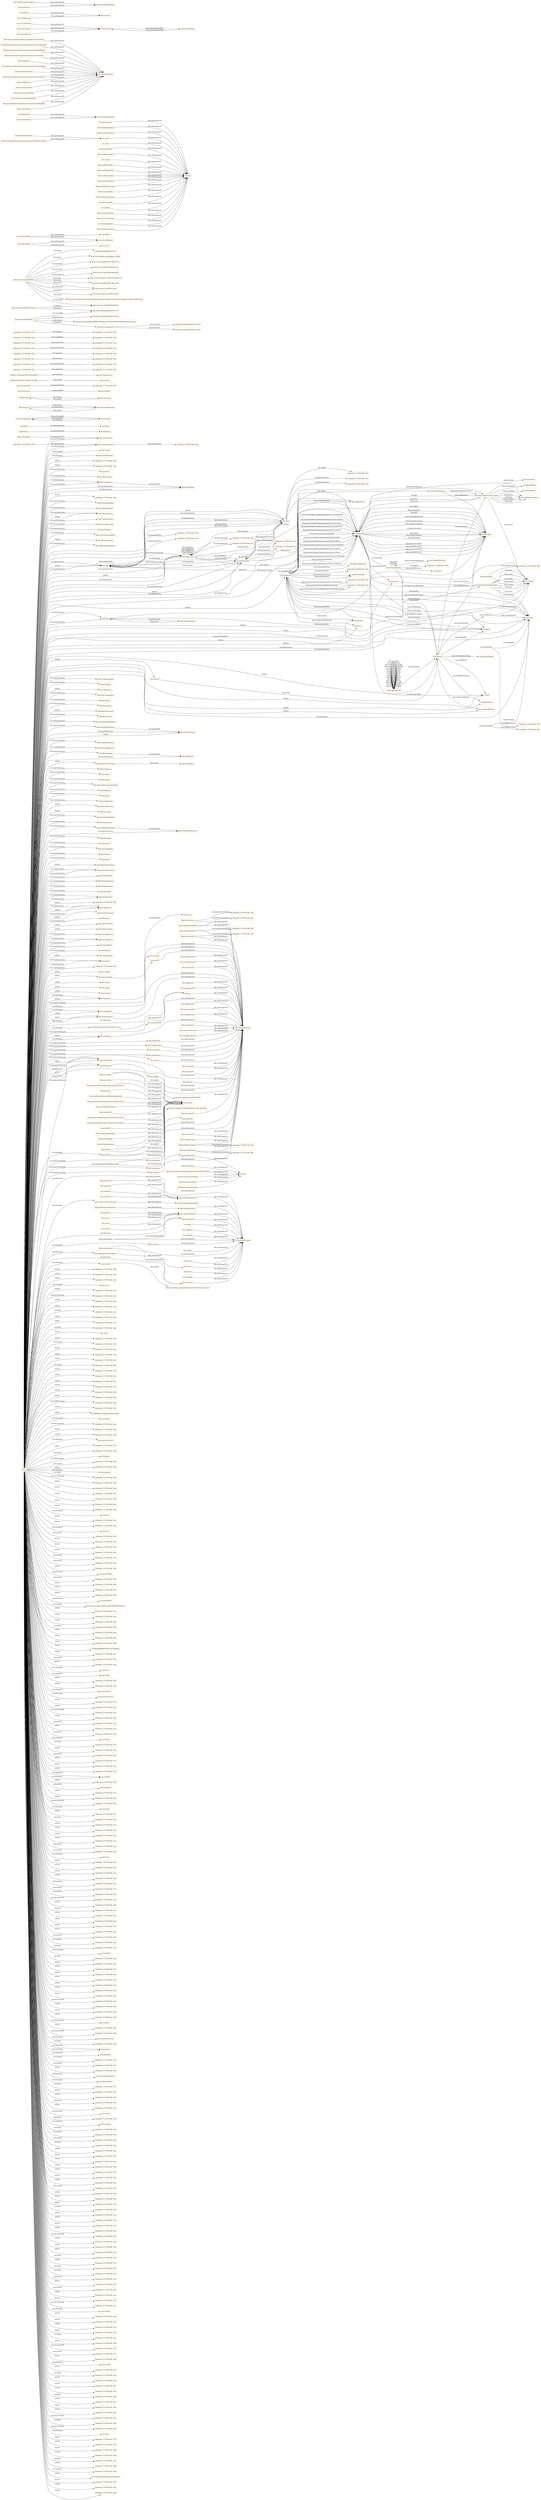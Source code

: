 digraph ar2dtool_diagram { 
rankdir=LR;
size="1501"
node [shape = rectangle, color="orange"]; "base:ObraArtistica" "base:Persona" "fabio:Person" "base:Autor" "base:Microrrelato" "base:Blog" "fabio:AnalogItem" "fabio:ProceedingsPaper" "fabio:ReferenceWork" "fabio:PeriodicalIssue" "fabio:CaseForSupport" "fabio:SoundRecording" "fabio:Metadata" "fabio:ArchivalDocumentSet" "fabio:BachelorsThesis" "fabio:DigitalStorageMedium" "frbr:Endeavour" "fabio:ConferencePaper" "fabio:Ontology" "fabio:Thesaurus" "fabio:InstructionalWork" "fabio:Report" "skos:ConceptScheme" "fabio:Vocabulary" "fabio:ReportDocument" "fabio:JournalIssue" "fabio:StorageMedium" "fabio:AnalogStorageMedium" "3e95a49a:17377957c88:-7f94" "fabio:Abstract" "fabio:DisciplineDictionary" "fabio:WebManifestation" "fabio:PatentApplication" "frbr:Item" "fabio:StillImage" "fabio:Item" "fabio:RapidCommunication" "fabio:Proposition" "fabio:Patent" "fabio:Dataset" "fabio:MinimalInformationStandard" "fabio:Magazine" "fabio:Excerpt" "fabio:ArtisticWork" "fabio:Entry" "fabio:JournalVolume" "fabio:JournalNewsItem" "fabio:Taxonomy" "fabio:VocabularyMapping" "fabio:Quotation" "fabio:Specification" "fabio:AnalogManifestation" "fabio:BriefReport" "fabio:BookSeries" "fabio:Newspaper" "fabio:Review" "fabio:WorkshopPaper" "owl:Thing" "fabio:Opinion" "fabio:Book" "fabio:MovingImage" "frbr:Expression" "fabio:MagazineNewsItem" "fabio:ArchivalDocument" "skos:Concept" "fabio:BookSet" "fabio:ProjectReport" "fabio:NewspaperIssue" "fabio:MagazineIssue" "fabio:Periodical" "fabio:Manifestation" "fabio:SubjectDiscipline" "3e95a49a:17377957c88:-7f8d" "fabio:Expression" "fabio:PeriodicalVolume" "fabio:Policy" "fabio:StructuredSummary" "fabio:DoctoralThesis" "fabio:SubjectTerm" "fabio:MastersThesis" "frbr:Manifestation" "fabio:GrantApplication" "fabio:DigitalItem" "fabio:DigitalManifestation" "fabio:ArchivalRecord" "fabio:TermDictionary" "fabio:NewsReport" "fabio:Journal" "frbr:Work" "3e95a49a:17377957c88:-7f93" "fabio:PeriodicalItem" "fabio:AuthorityFile" "fabio:Blog" "fabio:Work" "3e95a49a:17377957c88:-7f6f" "time:TimeZone" "time:GeneralDateTimeDescription" "time:DateTimeInterval" "time:TRS" "time:TemporalDuration" "time:Duration" "time:GeneralDurationDescription" "time:ProperInterval" "time:TimePosition" "time:TemporalPosition" "time:Interval" "time:TemporalEntity" "0f98a61335e9b4df079b153e24cf465d" "3ef9eb3125da0378770d5a5c72f7cf86" "time:MonthOfYear" "time:TemporalUnit" "time:Instant" "time:DayOfWeek" "frbr:Person" "3e95a49a:17377957c88:-7ed1" "3e95a49a:17377957c88:-7eca" "frbr:Subject" "3e95a49a:17377957c88:-7f50" "3e95a49a:17377957c88:-7f51" "3e95a49a:17377957c88:-7f44" "frbr:ResponsibleEntity" "3e95a49a:17377957c88:-7f52" "frbr:CorporateBody" "3e95a49a:17377957c88:-7f45" "3e95a49a:17377957c88:-7f3e" "frbr:Event" "3e95a49a:17377957c88:-7eba" "3e95a49a:17377957c88:-7ee5" "3e95a49a:17377957c88:-7f37" "3e95a49a:17377957c88:-7f24" "3e95a49a:17377957c88:-7ed4" "3e95a49a:17377957c88:-7f1a" "3e95a49a:17377957c88:-7ec9" "3e95a49a:17377957c88:-7f43" "3e95a49a:17377957c88:-7f28" "frbr:Place" "3e95a49a:17377957c88:-7f14" "3e95a49a:17377957c88:-7eb4" "3e95a49a:17377957c88:-7f3d" "3e95a49a:17377957c88:-7f27" "frbr:Object" "3e95a49a:17377957c88:-7ee4" "3e95a49a:17377957c88:-7f42" "3e95a49a:17377957c88:-7ebb" "3e95a49a:17377957c88:-7f53" "3e95a49a:17377957c88:-7f25" "frbr:Concept" ; /*classes style*/
	"fabio:hasPortrayal" -> "3e95a49a:17377957c88:-7fa0" [ label = "owl:propertyChainAxiom" ];
	"fabio:hasPortrayal" -> "frbr:relatedEndeavour" [ label = "rdfs:subPropertyOf" ];
	"frbr:imitation" -> "frbr:relatedEndeavour" [ label = "rdfs:subPropertyOf" ];
	"frbr:Manifestation" -> "3e95a49a:17377957c88:-7ec9" [ label = "owl:equivalentClass" ];
	"frbr:Manifestation" -> "frbr:Work" [ label = "owl:disjointWith" ];
	"frbr:Manifestation" -> "3e95a49a:17377957c88:-7eca" [ label = "owl:equivalentClass" ];
	"http://www.w3.org/2006/time" -> "http://orcid.org/0000-0002-3884-3420" [ label = "dct:creator" ];
	"http://www.w3.org/2006/time" -> "http://www.w3.org/TR/owl-time" [ label = "rdfs:seeAlso" ];
	"http://www.w3.org/2006/time" -> "http://dx.doi.org/10.3233/SW-150187" [ label = "rdfs:seeAlso" ];
	"http://www.w3.org/2006/time" -> "http://www.semantic-web-journal.net/content/time-ontology-extended-non-gregorian-calendar-applications" [ label = "rdfs:seeAlso" ];
	"http://www.w3.org/2006/time" -> "http://www.w3.org/TR/owl-time" [ label = "dct:isVersionOf" ];
	"http://www.w3.org/2006/time" -> "http://www.w3.org/2006/time#2016" [ label = "owl:versionIRI" ];
	"http://www.w3.org/2006/time" -> "mailto:panfeng66@gmail.com" [ label = "dct:creator" ];
	"http://www.w3.org/2006/time" -> "https://en.wikipedia.org/wiki/Jerry_Hobbs" [ label = "dct:creator" ];
	"http://www.w3.org/2006/time" -> "https://orcid.org/0000-0001-8269-8171" [ label = "dct:contributor" ];
	"http://www.w3.org/2006/time" -> "mailto:chris.little@metoffice.gov.uk" [ label = "dct:contributor" ];
	"http://www.w3.org/2006/time" -> "http://www.w3.org/2006/time#2006" [ label = "owl:priorVersion" ];
	"http://www.w3.org/2006/time" -> "https://creativecommons.org/licenses/by/4.0/" [ label = "dct:license" ];
	"time:generalDay" -> "3e95a49a:17377957c88:-7f62" [ label = "owl:withRestrictions" ];
	"time:generalDay" -> "xsd:string" [ label = "owl:onDatatype" ];
	"time:intervalBefore" -> "time:intervalDisjoint" [ label = "rdfs:subPropertyOf" ];
	"time:intervalBefore" -> "time:before" [ label = "rdfs:subPropertyOf" ];
	"dct:dateAccepted" -> "dct:date" [ label = "rdfs:subPropertyOf" ];
	"time:inDateTime" -> "time:inTemporalPosition" [ label = "rdfs:subPropertyOf" ];
	"fabio:RapidCommunication" -> "fabio:BriefReport" [ label = "rdfs:seeAlso" ];
	"http://prismstandard.org/namespaces/basic/2.0/keyword" -> "owl:topDataProperty" [ label = "rdfs:subPropertyOf" ];
	"time:intervalFinishes" -> "time:intervalIn" [ label = "rdfs:subPropertyOf" ];
	"fabio:hasEmbargoDate" -> "dct:date" [ label = "rdfs:subPropertyOf" ];
	"frbr:successorOf" -> "frbr:relatedEndeavour" [ label = "rdfs:subPropertyOf" ];
	"time:hasEnd" -> "time:hasTime" [ label = "rdfs:subPropertyOf" ];
	"fabio:isRepresentationOf" -> "frbr:relatedEndeavour" [ label = "rdfs:subPropertyOf" ];
	"fabio:isRepresentationOf" -> "3e95a49a:17377957c88:-7fbc" [ label = "owl:propertyChainAxiom" ];
	"http://prismstandard.org/namespaces/basic/2.0/versionIdentifier" -> "owl:topDataProperty" [ label = "rdfs:subPropertyOf" ];
	"frbr:subject" -> "owl:topObjectProperty" [ label = "rdfs:subPropertyOf" ];
	"fabio:hasStandardNumber" -> "dct:identifier" [ label = "rdfs:subPropertyOf" ];
	"frbr:exemplar" -> "frbr:relatedEndeavour" [ label = "rdfs:subPropertyOf" ];
	"base:tieneInicioFinPublicacion" -> "time:hasDateTimeDescription" [ label = "rdfs:subPropertyOf" ];
	"frbr:successor" -> "frbr:relatedEndeavour" [ label = "rdfs:subPropertyOf" ];
	"fabio:hasDateCollected" -> "dct:date" [ label = "rdfs:subPropertyOf" ];
	"time:hasDurationDescription" -> "time:hasTemporalDuration" [ label = "rdfs:subPropertyOf" ];
	"frbr:CorporateBody" -> "frbr:Person" [ label = "owl:disjointWith" ];
	"frbr:ownerOf" -> "frbr:responsibleEntityOf" [ label = "rdfs:subPropertyOf" ];
	"http://prismstandard.org/namespaces/basic/2.0/alternateTitle" -> "dct:title" [ label = "rdfs:subPropertyOf" ];
	"frbr:Expression" -> "3e95a49a:17377957c88:-7ed4" [ label = "owl:equivalentClass" ];
	"frbr:Expression" -> "frbr:Work" [ label = "owl:disjointWith" ];
	"frbr:Expression" -> "frbr:Manifestation" [ label = "owl:disjointWith" ];
	"frbr:Expression" -> "3e95a49a:17377957c88:-7f14" [ label = "owl:equivalentClass" ];
	"frbr:Expression" -> "frbr:Item" [ label = "owl:disjointWith" ];
	"dct:license" -> "owl:topObjectProperty" [ label = "rdfs:subPropertyOf" ];
	"frbr:responsibleEntity" -> "owl:topObjectProperty" [ label = "rdfs:subPropertyOf" ];
	"http://prismstandard.org/namespaces/basic/2.0/pageRange" -> "owl:topDataProperty" [ label = "rdfs:subPropertyOf" ];
	"time:intervalIn" -> "time:intervalEquals" [ label = "owl:propertyDisjointWith" ];
	"frbr:creatorOf" -> "frbr:responsibleEntityOf" [ label = "rdfs:subPropertyOf" ];
	"frbr:creator" -> "frbr:responsibleEntity" [ label = "rdfs:subPropertyOf" ];
	"time:inTimePosition" -> "time:inTemporalPosition" [ label = "rdfs:subPropertyOf" ];
	"frbr:partOf" -> "frbr:relatedEndeavour" [ label = "rdfs:subPropertyOf" ];
	"fabio:hasPublicationYear" -> "dct:issued" [ label = "rdfs:subPropertyOf" ];
	"http://prismstandard.org/namespaces/basic/2.0/section" -> "owl:topDataProperty" [ label = "rdfs:subPropertyOf" ];
	"dct:valid" -> "dct:date" [ label = "rdfs:subPropertyOf" ];
	"fabio:hasDeadline" -> "dct:date" [ label = "rdfs:subPropertyOf" ];
	"fabio:hasRequestDate" -> "dct:date" [ label = "rdfs:subPropertyOf" ];
	"frbr:arrangementOf" -> "frbr:relatedEndeavour" [ label = "rdfs:subPropertyOf" ];
	"fabio:hasURL" -> "base:tieneURL" [ label = "owl:equivalentProperty" ];
	"fabio:hasURL" -> "dct:identifier" [ label = "rdfs:subPropertyOf" ];
	"frbr:transformationOf" -> "frbr:relatedEndeavour" [ label = "rdfs:subPropertyOf" ];
	"http://prismstandard.org/namespaces/basic/2.0/publicationDate" -> "dct:issued" [ label = "rdfs:subPropertyOf" ];
	"dct:created" -> "dct:date" [ label = "rdfs:subPropertyOf" ];
	"https://w3id.org/def/microrrelatos" -> "http://www.w3.org/2006/time#2016" [ label = "owl:imports" ];
	"https://w3id.org/def/microrrelatos" -> "http://purl.org/spar/fabio/2019-02-19" [ label = "owl:imports" ];
	"fabio:hasSubjectTerm" -> "owl:topObjectProperty" [ label = "rdfs:subPropertyOf" ];
	"time:generalYear" -> "3e95a49a:17377957c88:-7f60" [ label = "owl:withRestrictions" ];
	"time:generalYear" -> "xsd:string" [ label = "owl:onDatatype" ];
	"frbr:imitationOf" -> "frbr:relatedEndeavour" [ label = "rdfs:subPropertyOf" ];
	"frbr:exemplarOf" -> "frbr:relatedEndeavour" [ label = "rdfs:subPropertyOf" ];
	"fabio:hasDepositDate" -> "dct:date" [ label = "rdfs:subPropertyOf" ];
	"fabio:hasSeason" -> "owl:topDataProperty" [ label = "rdfs:subPropertyOf" ];
	"time:intervalStarts" -> "time:intervalIn" [ label = "rdfs:subPropertyOf" ];
	"frbr:embodimentOf" -> "frbr:relatedEndeavour" [ label = "rdfs:subPropertyOf" ];
	"fabio:hasPatentNumber" -> "dct:identifier" [ label = "rdfs:subPropertyOf" ];
	"dct:format" -> "owl:topObjectProperty" [ label = "rdfs:subPropertyOf" ];
	"fabio:isManifestationOf" -> "frbr:relatedEndeavour" [ label = "rdfs:subPropertyOf" ];
	"fabio:isManifestationOf" -> "3e95a49a:17377957c88:-7f80" [ label = "owl:propertyChainAxiom" ];
	"fabio:ArtisticWork" -> "base:ObraArtistica" [ label = "owl:equivalentClass" ];
	"time:intervalDuring" -> "time:intervalIn" [ label = "rdfs:subPropertyOf" ];
	"time:ProperInterval" -> "time:Instant" [ label = "owl:disjointWith" ];
	"fabio:hasDateReceived" -> "dct:date" [ label = "rdfs:subPropertyOf" ];
	"time:seconds" -> "http://www.bipm.org/en/publications/si-brochure/second.html" [ label = "rdfs:seeAlso" ];
	"fabio:hasHandle" -> "dct:identifier" [ label = "rdfs:subPropertyOf" ];
	"http://prismstandard.org/namespaces/basic/2.0/startingPage" -> "owl:topDataProperty" [ label = "rdfs:subPropertyOf" ];
	"fabio:isPortrayalOf" -> "3e95a49a:17377957c88:-7fdc" [ label = "owl:propertyChainAxiom" ];
	"fabio:isPortrayalOf" -> "frbr:relatedEndeavour" [ label = "rdfs:subPropertyOf" ];
	"fabio:hasDecisionDate" -> "dct:date" [ label = "rdfs:subPropertyOf" ];
	"base:tieneMicrorrelatoInsertadoIlustracion" -> "frbr:part" [ label = "rdfs:subPropertyOf" ];
	"dct:language" -> "owl:topObjectProperty" [ label = "rdfs:subPropertyOf" ];
	"fabio:Blog" -> "base:Blog" [ label = "owl:equivalentClass" ];
	"http://prismstandard.org/namespaces/basic/2.0/eIssn" -> "dct:identifier" [ label = "rdfs:subPropertyOf" ];
	"skos:Concept" -> "skos:ConceptScheme" [ label = "owl:disjointWith" ];
	"fabio:hasCharacterCount" -> "owl:topDataProperty" [ label = "rdfs:subPropertyOf" ];
	"fabio:dateLastUpdated" -> "dct:date" [ label = "rdfs:subPropertyOf" ];
	"frbr:summarization" -> "frbr:relatedEndeavour" [ label = "rdfs:subPropertyOf" ];
	"frbr:supplementOf" -> "frbr:relatedEndeavour" [ label = "rdfs:subPropertyOf" ];
	"frbr:reproductionOf" -> "frbr:relatedEndeavour" [ label = "rdfs:subPropertyOf" ];
	"fabio:hasIssnL" -> "dct:identifier" [ label = "rdfs:subPropertyOf" ];
	"time:generalMonth" -> "3e95a49a:17377957c88:-7f61" [ label = "owl:withRestrictions" ];
	"time:generalMonth" -> "xsd:string" [ label = "owl:onDatatype" ];
	"frbr:complementOf" -> "frbr:relatedEndeavour" [ label = "rdfs:subPropertyOf" ];
	"time:intervalEquals" -> "time:intervalIn" [ label = "owl:propertyDisjointWith" ];
	"fabio:hasEmbargoDuration" -> "dct:date" [ label = "rdfs:subPropertyOf" ];
	"frbr:realization" -> "frbr:relatedEndeavour" [ label = "rdfs:subPropertyOf" ];
	"fabio:StructuredSummary" -> "fabio:Abstract" [ label = "rdfs:seeAlso" ];
	"fabio:Excerpt" -> "fabio:Quotation" [ label = "rdfs:seeAlso" ];
	"http://prismstandard.org/namespaces/basic/2.0/wordCount" -> "owl:topDataProperty" [ label = "rdfs:subPropertyOf" ];
	"base:microrrelatoTieneTitulo" -> "dct:title" [ label = "rdfs:subPropertyOf" ];
	"fabio:isStoredOn" -> "owl:topObjectProperty" [ label = "rdfs:subPropertyOf" ];
	"fabio:isDisciplineOf" -> "skos:inScheme" [ label = "owl:propertyDisjointWith" ];
	"fabio:isDisciplineOf" -> "owl:topObjectProperty" [ label = "rdfs:subPropertyOf" ];
	"fabio:hasAccessDate" -> "dct:date" [ label = "rdfs:subPropertyOf" ];
	"fabio:hasNationalLibraryOfMedicineJournalId" -> "dct:identifier" [ label = "rdfs:subPropertyOf" ];
	"fabio:hasDistributionDate" -> "dct:date" [ label = "rdfs:subPropertyOf" ];
	"frbr:supplement" -> "frbr:relatedEndeavour" [ label = "rdfs:subPropertyOf" ];
	"frbr:Work" -> "3e95a49a:17377957c88:-7f1a" [ label = "owl:equivalentClass" ];
	"frbr:Work" -> "3e95a49a:17377957c88:-7ed1" [ label = "owl:equivalentClass" ];
	"fabio:hasRepresentation" -> "frbr:relatedEndeavour" [ label = "rdfs:subPropertyOf" ];
	"fabio:hasRepresentation" -> "3e95a49a:17377957c88:-7fdf" [ label = "owl:propertyChainAxiom" ];
	"fabio:PeriodicalItem" -> "3e95a49a:17377957c88:-7f93" [ label = "owl:equivalentClass" ];
	"http://prismstandard.org/namespaces/basic/2.0/issn" -> "dct:identifier" [ label = "rdfs:subPropertyOf" ];
	"dct:dateSubmitted" -> "dct:date" [ label = "rdfs:subPropertyOf" ];
	"fabio:hasPageCount" -> "owl:topDataProperty" [ label = "rdfs:subPropertyOf" ];
	"frbr:reproduction" -> "frbr:relatedEndeavour" [ label = "rdfs:subPropertyOf" ];
	"fabio:Person" -> "base:Persona" [ label = "owl:equivalentClass" ];
	"frbr:producerOf" -> "frbr:responsibleEntityOf" [ label = "rdfs:subPropertyOf" ];
	"fabio:stores" -> "owl:topObjectProperty" [ label = "rdfs:subPropertyOf" ];
	"base:esObraArtisticaCreadaPor" -> "dct:creator" [ label = "rdfs:subPropertyOf" ];
	"fabio:AnalogManifestation" -> "fabio:DigitalManifestation" [ label = "owl:disjointWith" ];
	"frbr:summarizationOf" -> "frbr:relatedEndeavour" [ label = "rdfs:subPropertyOf" ];
	"frbr:transformation" -> "frbr:relatedEndeavour" [ label = "rdfs:subPropertyOf" ];
	"fabio:Abstract" -> "fabio:StructuredSummary" [ label = "rdfs:seeAlso" ];
	"fabio:Abstract" -> "fabio:StructuredSummary" [ label = "owl:disjointWith" ];
	"frbr:translation" -> "frbr:relatedEndeavour" [ label = "rdfs:subPropertyOf" ];
	"time:hasDuration" -> "time:hasTemporalDuration" [ label = "rdfs:subPropertyOf" ];
	"fabio:hasVolumeCount" -> "owl:topDataProperty" [ label = "rdfs:subPropertyOf" ];
	"frbr:reconfigurationOf" -> "frbr:relatedEndeavour" [ label = "rdfs:subPropertyOf" ];
	"skos:inScheme" -> "owl:topObjectProperty" [ label = "rdfs:subPropertyOf" ];
	"time:hasBeginning" -> "time:hasTime" [ label = "rdfs:subPropertyOf" ];
	"dct:modified" -> "dct:date" [ label = "rdfs:subPropertyOf" ];
	"frbr:abridgement" -> "frbr:relatedEndeavour" [ label = "rdfs:subPropertyOf" ];
	"fabio:hasDiscipline" -> "fabio:isSchemeOf" [ label = "owl:propertyDisjointWith" ];
	"fabio:hasDiscipline" -> "owl:topObjectProperty" [ label = "rdfs:subPropertyOf" ];
	"dct:rights" -> "owl:topObjectProperty" [ label = "rdfs:subPropertyOf" ];
	"frbr:subjectOf" -> "owl:topObjectProperty" [ label = "rdfs:subPropertyOf" ];
	"dct:creator" -> "owl:topObjectProperty" [ label = "rdfs:subPropertyOf" ];
	"frbr:owner" -> "frbr:responsibleEntity" [ label = "rdfs:subPropertyOf" ];
	"fabio:hasManifestation" -> "frbr:relatedEndeavour" [ label = "rdfs:subPropertyOf" ];
	"fabio:hasManifestation" -> "3e95a49a:17377957c88:-7fb0" [ label = "owl:propertyChainAxiom" ];
	"http://purl.org/spar/fabio" -> "http://purl.org/spar/fabio/2018-05-02" [ label = "owl:priorVersion" ];
	"http://purl.org/spar/fabio" -> "http://purl.org/spar/fabio/2019-02-19" [ label = "owl:versionIRI" ];
	"http://purl.org/spar/fabio" -> "http://purl.org/spar/fabio/FRBR%20diagram%20with%20new%20Fabio%20verbs.png" [ label = "dc:description" ];
	"http://purl.org/spar/fabio" -> "http://purl.org/spar/frbr" [ label = "owl:imports" ];
	"frbr:revision" -> "frbr:relatedEndeavour" [ label = "rdfs:subPropertyOf" ];
	"fabio:hasCODEN" -> "dct:identifier" [ label = "rdfs:subPropertyOf" ];
	"fabio:hasCODEN" -> "http://en.wikipedia.org/wiki/CODEN" [ label = "rdfs:seeAlso" ];
	"fabio:hasPubMedCentralId" -> "dct:identifier" [ label = "rdfs:subPropertyOf" ];
	"frbr:Item" -> "3e95a49a:17377957c88:-7f24" [ label = "owl:equivalentClass" ];
	"frbr:Item" -> "frbr:Work" [ label = "owl:disjointWith" ];
	"frbr:Item" -> "frbr:Manifestation" [ label = "owl:disjointWith" ];
	"frbr:Item" -> "3e95a49a:17377957c88:-7f25" [ label = "owl:equivalentClass" ];
	"fabio:DisciplineDictionary" -> "fabio:TermDictionary" [ label = "owl:disjointWith" ];
	"fabio:hasPII" -> "dct:identifier" [ label = "rdfs:subPropertyOf" ];
	"fabio:hasPII" -> "http://en.wikipedia.org/wiki/Publisher_Item_Identifier" [ label = "rdfs:seeAlso" ];
	"frbr:revisionOf" -> "frbr:relatedEndeavour" [ label = "rdfs:subPropertyOf" ];
	"fabio:hasSubtitle" -> "dct:title" [ label = "rdfs:subPropertyOf" ];
	"frbr:alternateOf" -> "frbr:relatedEndeavour" [ label = "rdfs:subPropertyOf" ];
	"fabio:hasShortTitle" -> "dct:title" [ label = "rdfs:subPropertyOf" ];
	"fabio:MovingImage" -> "fabio:StillImage" [ label = "owl:disjointWith" ];
	"frbr:realizationOf" -> "frbr:relatedEndeavour" [ label = "rdfs:subPropertyOf" ];
	"fabio:hasArXivId" -> "dct:identifier" [ label = "rdfs:subPropertyOf" ];
	"frbr:alternate" -> "frbr:relatedEndeavour" [ label = "rdfs:subPropertyOf" ];
	"fabio:hasSequenceIdentifier" -> "owl:topDataProperty" [ label = "rdfs:subPropertyOf" ];
	"http://prismstandard.org/namespaces/basic/2.0/doi" -> "dct:identifier" [ label = "rdfs:subPropertyOf" ];
	"fabio:hasTranslatedTitle" -> "dct:title" [ label = "rdfs:subPropertyOf" ];
	"fabio:hasElectronicArticleIdentifier" -> "owl:topDataProperty" [ label = "rdfs:subPropertyOf" ];
	"time:TemporalEntity" -> "3e95a49a:17377957c88:-7f66" [ label = "owl:unionOf" ];
	"http://prismstandard.org/namespaces/basic/2.0/isbn" -> "dct:identifier" [ label = "rdfs:subPropertyOf" ];
	"frbr:realizer" -> "frbr:responsibleEntity" [ label = "rdfs:subPropertyOf" ];
	"http://prismstandard.org/namespaces/basic/2.0/endingPage" -> "owl:topDataProperty" [ label = "rdfs:subPropertyOf" ];
	"frbr:embodiment" -> "frbr:relatedEndeavour" [ label = "rdfs:subPropertyOf" ];
	"http://purl.org/spar/frbr" -> "http://purl.org/spar/frbr/2018-03-29" [ label = "owl:versionIRI" ];
	"http://purl.org/spar/frbr" -> "http://purl.org/spar/frbr/2011-06-29" [ label = "owl:priorVersion" ];
	"NULL" -> "3e95a49a:17377957c88:-7fb1" [ label = "rdf:rest" ];
	"NULL" -> "time:TemporalPosition" [ label = "rdf:first" ];
	"NULL" -> "frbr:Work" [ label = "owl:someValuesFrom" ];
	"NULL" -> "3e95a49a:17377957c88:-7ebc" [ label = "rdf:first" ];
	"NULL" -> "frbr:revision" [ label = "swrl:propertyPredicate" ];
	"NULL" -> "fabio:SoundRecording" [ label = "owl:someValuesFrom" ];
	"NULL" -> "3e95a49a:17377957c88:-7eff" [ label = "rdf:first" ];
	"NULL" -> "3e95a49a:17377957c88:-7f6f" [ label = "owl:someValuesFrom" ];
	"NULL" -> "fabio:Thesaurus" [ label = "rdf:first" ];
	"NULL" -> "frbr:Expression" [ label = "rdf:first" ];
	"NULL" -> "time:years" [ label = "owl:onProperty" ];
	"NULL" -> "3e95a49a:17377957c88:-7f4c" [ label = "rdf:first" ];
	"NULL" -> "3e95a49a:17377957c88:-7ec2" [ label = "owl:intersectionOf" ];
	"NULL" -> "3e95a49a:17377957c88:-7f48" [ label = "rdf:first" ];
	"NULL" -> "3e95a49a:17377957c88:-7e93" [ label = "rdf:rest" ];
	"NULL" -> "time:GeneralDurationDescription" [ label = "rdf:first" ];
	"NULL" -> "3e95a49a:17377957c88:-7ece" [ label = "swrl:body" ];
	"NULL" -> "fabio:NewspaperIssue" [ label = "owl:someValuesFrom" ];
	"NULL" -> "3e95a49a:17377957c88:-7eeb" [ label = "rdf:rest" ];
	"NULL" -> "3e95a49a:17377957c88:-7f1f" [ label = "rdf:first" ];
	"NULL" -> "3e95a49a:17377957c88:-7eea" [ label = "swrl:body" ];
	"NULL" -> "frbr:Event" [ label = "rdf:first" ];
	"NULL" -> "rdf:nil" [ label = "rdf:rest" ];
	"NULL" -> "3e95a49a:17377957c88:-7fed" [ label = "rdf:rest" ];
	"NULL" -> "3e95a49a:17377957c88:-7f5d" [ label = "owl:unionOf" ];
	"NULL" -> "fabio:ProceedingsPaper" [ label = "owl:someValuesFrom" ];
	"NULL" -> "3e95a49a:17377957c88:-7f01" [ label = "rdf:rest" ];
	"NULL" -> "3e95a49a:17377957c88:-7f06" [ label = "rdf:first" ];
	"NULL" -> "3e95a49a:17377957c88:-7ee2" [ label = "rdf:rest" ];
	"NULL" -> "3e95a49a:17377957c88:-7fa9" [ label = "owl:unionOf" ];
	"NULL" -> "3e95a49a:17377957c88:-7edc" [ label = "rdf:rest" ];
	"NULL" -> "fabio:ArchivalDocument" [ label = "owl:allValuesFrom" ];
	"NULL" -> "fabio:DigitalItem" [ label = "owl:someValuesFrom" ];
	"NULL" -> "3e95a49a:17377957c88:-7f2e" [ label = "rdf:first" ];
	"NULL" -> "3e95a49a:17377957c88:-7f22" [ label = "rdf:rest" ];
	"NULL" -> "fabio:Expression" [ label = "owl:allValuesFrom" ];
	"NULL" -> "3e95a49a:17377957c88:-7f73" [ label = "rdf:rest" ];
	"NULL" -> "3e95a49a:17377957c88:-7eb2" [ label = "rdf:rest" ];
	"NULL" -> "fabio:Work" [ label = "owl:someValuesFrom" ];
	"NULL" -> "3e95a49a:17377957c88:-7f34" [ label = "rdf:first" ];
	"NULL" -> "3e95a49a:17377957c88:-7f89" [ label = "owl:withRestrictions" ];
	"NULL" -> "fabio:Item" [ label = "owl:allValuesFrom" ];
	"NULL" -> "3e95a49a:17377957c88:-7fa8" [ label = "rdf:rest" ];
	"NULL" -> "fabio:DigitalItem" [ label = "owl:allValuesFrom" ];
	"NULL" -> "3cf3d6068813d496165f348ac2ca639e" [ label = "rdf:first" ];
	"NULL" -> "fabio:AuthorityFile" [ label = "rdf:first" ];
	"NULL" -> "urn:swrl#e1" [ label = "swrl:argument1" ];
	"NULL" -> "3e95a49a:17377957c88:-7ea6" [ label = "owl:intersectionOf" ];
	"NULL" -> "fabio:MovingImage" [ label = "owl:someValuesFrom" ];
	"NULL" -> "frbr:adaption" [ label = "swrl:propertyPredicate" ];
	"NULL" -> "3e95a49a:17377957c88:-7ea3" [ label = "rdf:rest" ];
	"NULL" -> "fabio:Metadata" [ label = "owl:someValuesFrom" ];
	"NULL" -> "3e95a49a:17377957c88:-7edb" [ label = "rdf:first" ];
	"NULL" -> "time:numericPosition" [ label = "owl:onProperty" ];
	"NULL" -> "fabio:MastersThesis" [ label = "rdf:first" ];
	"NULL" -> "base:esObraArtisticaCreadaPor" [ label = "owl:onProperty" ];
	"NULL" -> "fabio:Review" [ label = "owl:someValuesFrom" ];
	"NULL" -> "fabio:Item" [ label = "owl:someValuesFrom" ];
	"NULL" -> "3e95a49a:17377957c88:-7f3a" [ label = "rdf:rest" ];
	"NULL" -> "frbr:embodiment" [ label = "owl:onProperty" ];
	"NULL" -> "3e95a49a:17377957c88:-7ea5" [ label = "owl:unionOf" ];
	"NULL" -> "xsd:gMonth" [ label = "owl:allValuesFrom" ];
	"NULL" -> "3e95a49a:17377957c88:-7f64" [ label = "owl:unionOf" ];
	"NULL" -> "xsd:decimal" [ label = "owl:allValuesFrom" ];
	"NULL" -> "3e95a49a:17377957c88:-7e9f" [ label = "rdf:first" ];
	"NULL" -> "time:minutes" [ label = "owl:onProperty" ];
	"NULL" -> "3e95a49a:17377957c88:-7f35" [ label = "swrl:head" ];
	"NULL" -> "3e95a49a:17377957c88:-7f5b" [ label = "owl:intersectionOf" ];
	"NULL" -> "3e95a49a:17377957c88:-7ee8" [ label = "rdf:first" ];
	"NULL" -> "3e95a49a:17377957c88:-7f0a" [ label = "rdf:rest" ];
	"NULL" -> "fabio:Policy" [ label = "owl:someValuesFrom" ];
	"NULL" -> "3e95a49a:17377957c88:-7f76" [ label = "rdf:rest" ];
	"NULL" -> "3e95a49a:17377957c88:-7eb5" [ label = "rdf:rest" ];
	"NULL" -> "3e95a49a:17377957c88:-7e95" [ label = "rdf:rest" ];
	"NULL" -> "time:day" [ label = "owl:onProperty" ];
	"NULL" -> "frbr:Manifestation" [ label = "rdf:first" ];
	"NULL" -> "3e95a49a:17377957c88:-7f46" [ label = "rdf:rest" ];
	"NULL" -> "3e95a49a:17377957c88:-7ed6" [ label = "rdf:rest" ];
	"NULL" -> "fabio:stores" [ label = "owl:onProperty" ];
	"NULL" -> "time:year" [ label = "owl:onProperty" ];
	"NULL" -> "fabio:InstructionalWork" [ label = "owl:someValuesFrom" ];
	"NULL" -> "fabio:Report" [ label = "owl:someValuesFrom" ];
	"NULL" -> "frbr:partOf" [ label = "owl:onProperty" ];
	"NULL" -> "fabio:AnalogManifestation" [ label = "owl:someValuesFrom" ];
	"NULL" -> "3e95a49a:17377957c88:-7f5f" [ label = "owl:unionOf" ];
	"NULL" -> "3e95a49a:17377957c88:-7f16" [ label = "rdf:rest" ];
	"NULL" -> "frbr:Expression" [ label = "owl:allValuesFrom" ];
	"NULL" -> "3e95a49a:17377957c88:-7f67" [ label = "rdf:rest" ];
	"NULL" -> "3e95a49a:17377957c88:-7f6d" [ label = "rdf:rest" ];
	"NULL" -> "3e95a49a:17377957c88:-7ec3" [ label = "owl:unionOf" ];
	"NULL" -> "3e95a49a:17377957c88:-7ef0" [ label = "owl:unionOf" ];
	"NULL" -> "frbr:Subject" [ label = "rdf:first" ];
	"NULL" -> "3e95a49a:17377957c88:-7ef8" [ label = "rdf:first" ];
	"NULL" -> "time:monthOfYear" [ label = "owl:onProperty" ];
	"NULL" -> "fabio:hasURL" [ label = "owl:onProperty" ];
	"NULL" -> "3e95a49a:17377957c88:-7f47" [ label = "owl:unionOf" ];
	"NULL" -> "3e95a49a:17377957c88:-7f8e" [ label = "rdf:rest" ];
	"NULL" -> "3e95a49a:17377957c88:-7f07" [ label = "rdf:rest" ];
	"NULL" -> "fabio:Dataset" [ label = "owl:someValuesFrom" ];
	"NULL" -> "3e95a49a:17377957c88:-7f58" [ label = "rdf:rest" ];
	"NULL" -> "time:dayOfWeek" [ label = "owl:onProperty" ];
	"NULL" -> "http://www.opengis.net/def/uom/ISO-8601/0/Gregorian" [ label = "owl:hasValue" ];
	"NULL" -> "3e95a49a:17377957c88:-7ee1" [ label = "rdf:first" ];
	"NULL" -> "fabio:CaseForSupport" [ label = "owl:someValuesFrom" ];
	"NULL" -> "time:Instant" [ label = "rdf:first" ];
	"NULL" -> "time:Interval" [ label = "rdf:first" ];
	"NULL" -> "3e95a49a:17377957c88:-7f0d" [ label = "rdf:rest" ];
	"NULL" -> "3e95a49a:17377957c88:-7f5e" [ label = "rdf:rest" ];
	"NULL" -> "3e95a49a:17377957c88:-7f03" [ label = "swrl:head" ];
	"NULL" -> "3e95a49a:17377957c88:-7ebe" [ label = "rdf:first" ];
	"NULL" -> "frbr:Work" [ label = "owl:allValuesFrom" ];
	"NULL" -> "3e95a49a:17377957c88:-7eb8" [ label = "rdf:rest" ];
	"NULL" -> "fabio:DoctoralThesis" [ label = "rdf:first" ];
	"NULL" -> "3e95a49a:17377957c88:-7e98" [ label = "rdf:rest" ];
	"NULL" -> "frbr:realizationOf" [ label = "rdf:first" ];
	"NULL" -> "27958a59088fbb973e0727a979a94dda" [ label = "rdf:first" ];
	"NULL" -> "3e95a49a:17377957c88:-7f4e" [ label = "rdf:first" ];
	"NULL" -> "3e95a49a:17377957c88:-7fd7" [ label = "owl:unionOf" ];
	"NULL" -> "fabio:ArchivalDocument" [ label = "owl:someValuesFrom" ];
	"NULL" -> "3e95a49a:17377957c88:-7e9e" [ label = "rdf:rest" ];
	"NULL" -> "base:tieneMicrorrelatoInsertadoIlustracion" [ label = "owl:onProperty" ];
	"NULL" -> "time:hours" [ label = "owl:onProperty" ];
	"NULL" -> "fabio:AnalogStorageMedium" [ label = "owl:someValuesFrom" ];
	"NULL" -> "time:weeks" [ label = "owl:onProperty" ];
	"NULL" -> "3e95a49a:17377957c88:-7f4f" [ label = "rdf:rest" ];
	"NULL" -> "xsd:gYear" [ label = "rdf:first" ];
	"NULL" -> "3e95a49a:17377957c88:-7ecd" [ label = "rdf:first" ];
	"NULL" -> "frbr:arrangement" [ label = "swrl:propertyPredicate" ];
	"NULL" -> "time:timeZone" [ label = "owl:onProperty" ];
	"NULL" -> "base:tieneInicioFinPublicacion" [ label = "owl:onProperty" ];
	"NULL" -> "time:numericDuration" [ label = "owl:onProperty" ];
	"NULL" -> "3e95a49a:17377957c88:-7f78" [ label = "rdf:first" ];
	"NULL" -> "3e95a49a:17377957c88:-7ec5" [ label = "rdf:first" ];
	"NULL" -> "fabio:DisciplineDictionary" [ label = "owl:someValuesFrom" ];
	"NULL" -> "3e95a49a:17377957c88:-7f19" [ label = "owl:intersectionOf" ];
	"NULL" -> "frbr:exemplarOf" [ label = "rdf:first" ];
	"NULL" -> "3e95a49a:17377957c88:-7e9d" [ label = "rdf:first" ];
	"NULL" -> "fabio:BachelorsThesis" [ label = "rdf:first" ];
	"NULL" -> "frbr:CorporateBody" [ label = "rdf:first" ];
	"NULL" -> "3e95a49a:17377957c88:-7eac" [ label = "owl:unionOf" ];
	"NULL" -> "frbr:supplement" [ label = "swrl:propertyPredicate" ];
	"NULL" -> "3e95a49a:17377957c88:-7eda" [ label = "rdf:rest" ];
	"NULL" -> "fabio:MagazineNewsItem" [ label = "rdf:first" ];
	"NULL" -> "frbr:Work" [ label = "rdf:first" ];
	"NULL" -> "fabio:ConferencePaper" [ label = "owl:someValuesFrom" ];
	"NULL" -> "fabio:PeriodicalIssue" [ label = "owl:someValuesFrom" ];
	"NULL" -> "fabio:Expression" [ label = "rdf:first" ];
	"NULL" -> "frbr:imitation" [ label = "swrl:propertyPredicate" ];
	"NULL" -> "3e95a49a:17377957c88:-7eb0" [ label = "owl:unionOf" ];
	"NULL" -> "time:minute" [ label = "owl:onProperty" ];
	"NULL" -> "3e95a49a:17377957c88:-7f20" [ label = "swrl:head" ];
	"NULL" -> "3e95a49a:17377957c88:-7fb2" [ label = "rdf:rest" ];
	"NULL" -> "3e95a49a:17377957c88:-7eb3" [ label = "owl:unionOf" ];
	"NULL" -> "3e95a49a:17377957c88:-7f17" [ label = "rdf:first" ];
	"NULL" -> "3e95a49a:17377957c88:-7ecb" [ label = "rdf:rest" ];
	"NULL" -> "3e95a49a:17377957c88:-7f3f" [ label = "rdf:first" ];
	"NULL" -> "fabio:PeriodicalVolume" [ label = "rdf:first" ];
	"NULL" -> "fabio:PeriodicalIssue" [ label = "rdf:first" ];
	"NULL" -> "fabio:Opinion" [ label = "owl:someValuesFrom" ];
	"NULL" -> "urn:swrl#e2" [ label = "swrl:argument2" ];
	"NULL" -> "3e95a49a:17377957c88:-7edd" [ label = "rdf:first" ];
	"NULL" -> "frbr:embodimentOf" [ label = "owl:onProperty" ];
	"NULL" -> "time:unitMonth" [ label = "owl:hasValue" ];
	"NULL" -> "3e95a49a:17377957c88:-7eec" [ label = "rdf:rest" ];
	"NULL" -> "3e95a49a:17377957c88:-7f26" [ label = "rdf:first" ];
	"NULL" -> "xsd:string" [ label = "owl:someValuesFrom" ];
	"NULL" -> "3e95a49a:17377957c88:-7f0b" [ label = "owl:intersectionOf" ];
	"NULL" -> "time:week" [ label = "owl:onProperty" ];
	"NULL" -> "3e95a49a:17377957c88:-7f18" [ label = "rdf:first" ];
	"NULL" -> "3e95a49a:17377957c88:-7e99" [ label = "swrl:body" ];
	"NULL" -> "3e95a49a:17377957c88:-7fc4" [ label = "rdf:rest" ];
	"NULL" -> "frbr:embodimentOf" [ label = "rdf:first" ];
	"NULL" -> "3e95a49a:17377957c88:-7ee3" [ label = "rdf:rest" ];
	"NULL" -> "3e95a49a:17377957c88:-7f54" [ label = "rdf:first" ];
	"NULL" -> "3e95a49a:17377957c88:-7ea1" [ label = "rdf:first" ];
	"NULL" -> "3e95a49a:17377957c88:-7fa3" [ label = "owl:unionOf" ];
	"NULL" -> "3e95a49a:17377957c88:-7ea0" [ label = "owl:unionOf" ];
	"NULL" -> "time:hour" [ label = "owl:onProperty" ];
	"NULL" -> "3e95a49a:17377957c88:-7ebf" [ label = "rdf:first" ];
	"NULL" -> "frbr:Manifestation" [ label = "owl:someValuesFrom" ];
	"NULL" -> "fabio:isSchemeOf" [ label = "owl:onProperty" ];
	"NULL" -> "3e95a49a:17377957c88:-7ef1" [ label = "rdf:rest" ];
	"NULL" -> "3e95a49a:17377957c88:-7efe" [ label = "rdf:rest" ];
	"NULL" -> "fabio:AnalogItem" [ label = "owl:allValuesFrom" ];
	"NULL" -> "fabio:Work" [ label = "owl:allValuesFrom" ];
	"NULL" -> "frbr:realization" [ label = "rdf:first" ];
	"NULL" -> "fabio:Ontology" [ label = "owl:someValuesFrom" ];
	"NULL" -> "3e95a49a:17377957c88:-7ef9" [ label = "rdf:first" ];
	"NULL" -> "3e95a49a:17377957c88:-7fb3" [ label = "owl:members" ];
	"NULL" -> "3e95a49a:17377957c88:-7f7c" [ label = "owl:unionOf" ];
	"NULL" -> "3e95a49a:17377957c88:-7f8f" [ label = "owl:members" ];
	"NULL" -> "frbr:Item" [ label = "owl:allValuesFrom" ];
	"NULL" -> "frbr:exemplarOf" [ label = "owl:onProperty" ];
	"NULL" -> "3e95a49a:17377957c88:-7ea7" [ label = "owl:intersectionOf" ];
	"NULL" -> "3e95a49a:17377957c88:-7fd6" [ label = "rdf:rest" ];
	"NULL" -> "3e95a49a:17377957c88:-7ef7" [ label = "swrl:head" ];
	"NULL" -> "3e95a49a:17377957c88:-7f65" [ label = "rdf:rest" ];
	"NULL" -> "3e95a49a:17377957c88:-7ea4" [ label = "rdf:rest" ];
	"NULL" -> "fabio:ArchivalRecord" [ label = "owl:allValuesFrom" ];
	"NULL" -> "3e95a49a:17377957c88:-7f36" [ label = "rdf:first" ];
	"NULL" -> "fabio:Journal" [ label = "owl:someValuesFrom" ];
	"NULL" -> "3e95a49a:17377957c88:-7eef" [ label = "rdf:rest" ];
	"NULL" -> "time:DateTimeInterval" [ label = "owl:someValuesFrom" ];
	"NULL" -> "fabio:WorkshopPaper" [ label = "owl:someValuesFrom" ];
	"NULL" -> "3e95a49a:17377957c88:-7e94" [ label = "owl:unionOf" ];
	"NULL" -> "3e95a49a:17377957c88:-7f23" [ label = "owl:members" ];
	"NULL" -> "3e95a49a:17377957c88:-7eb7" [ label = "swrl:body" ];
	"NULL" -> "urn:swrl#w2" [ label = "swrl:argument2" ];
	"NULL" -> "3e95a49a:17377957c88:-7eed" [ label = "swrl:head" ];
	"NULL" -> "3e95a49a:17377957c88:-7f21" [ label = "rdf:first" ];
	"NULL" -> "3e95a49a:17377957c88:-7fc7" [ label = "rdf:rest" ];
	"NULL" -> "3e95a49a:17377957c88:-7f05" [ label = "rdf:rest" ];
	"NULL" -> "frbr:abridgement" [ label = "swrl:propertyPredicate" ];
	"NULL" -> "3e95a49a:17377957c88:-7f56" [ label = "rdf:rest" ];
	"NULL" -> "3e95a49a:17377957c88:-7f02" [ label = "rdf:first" ];
	"NULL" -> "3e95a49a:17377957c88:-7ee6" [ label = "rdf:rest" ];
	"NULL" -> "base:Microrrelato" [ label = "owl:someValuesFrom" ];
	"NULL" -> "3e95a49a:17377957c88:-7f5c" [ label = "rdf:rest" ];
	"NULL" -> "fabio:JournalIssue" [ label = "owl:someValuesFrom" ];
	"NULL" -> "fabio:Proposition" [ label = "owl:someValuesFrom" ];
	"NULL" -> "3e95a49a:17377957c88:-7faf" [ label = "owl:intersectionOf" ];
	"NULL" -> "time:Duration" [ label = "rdf:first" ];
	"NULL" -> "3e95a49a:17377957c88:-7eb6" [ label = "rdf:rest" ];
	"NULL" -> "frbr:realizationOf" [ label = "swrl:propertyPredicate" ];
	"NULL" -> "3e95a49a:17377957c88:-7e96" [ label = "rdf:rest" ];
	"NULL" -> "fabio:GrantApplication" [ label = "owl:someValuesFrom" ];
	"NULL" -> "frbr:successor" [ label = "swrl:propertyPredicate" ];
	"NULL" -> "fabio:ReferenceWork" [ label = "owl:someValuesFrom" ];
	"NULL" -> "3e95a49a:17377957c88:-7ed7" [ label = "rdf:rest" ];
	"NULL" -> "xsd:string" [ label = "owl:onDatatype" ];
	"NULL" -> "xsd:gDay" [ label = "owl:allValuesFrom" ];
	"NULL" -> "fabio:TermDictionary" [ label = "owl:someValuesFrom" ];
	"NULL" -> "fabio:TermDictionary" [ label = "rdf:first" ];
	"NULL" -> "fabio:RapidCommunication" [ label = "rdf:first" ];
	"NULL" -> "3e95a49a:17377957c88:-7f4d" [ label = "rdf:rest" ];
	"NULL" -> "fabio:ArchivalDocumentSet" [ label = "owl:allValuesFrom" ];
	"NULL" -> "3e95a49a:17377957c88:-7f92" [ label = "owl:intersectionOf" ];
	"NULL" -> "frbr:Endeavour" [ label = "rdf:first" ];
	"NULL" -> "base:creaObraArtistica" [ label = "owl:onProperty" ];
	"NULL" -> "fabio:Newspaper" [ label = "owl:someValuesFrom" ];
	"NULL" -> "3e95a49a:17377957c88:-7f49" [ label = "swrl:head" ];
	"NULL" -> "urn:swrl#w1" [ label = "swrl:argument2" ];
	"NULL" -> "frbr:exemplar" [ label = "rdf:first" ];
	"NULL" -> "fabio:WebManifestation" [ label = "owl:someValuesFrom" ];
	"NULL" -> "time:dayOfYear" [ label = "owl:onProperty" ];
	"NULL" -> "3e95a49a:17377957c88:-7eaa" [ label = "owl:unionOf" ];
	"NULL" -> "urn:swrl#e2" [ label = "swrl:argument1" ];
	"NULL" -> "3e95a49a:17377957c88:-7f1c" [ label = "owl:unionOf" ];
	"NULL" -> "frbr:Item" [ label = "rdf:first" ];
	"NULL" -> "frbr:translation" [ label = "swrl:propertyPredicate" ];
	"NULL" -> "3e95a49a:17377957c88:-7ee9" [ label = "rdf:rest" ];
	"NULL" -> "frbr:transformation" [ label = "swrl:propertyPredicate" ];
	"NULL" -> "base:Autor" [ label = "owl:someValuesFrom" ];
	"NULL" -> "skos:inScheme" [ label = "owl:onProperty" ];
	"NULL" -> "frbr:summarization" [ label = "swrl:propertyPredicate" ];
	"NULL" -> "frbr:exemplar" [ label = "owl:onProperty" ];
	"NULL" -> "base:TieneNombrePersona" [ label = "owl:onProperty" ];
	"NULL" -> "fabio:DigitalStorageMedium" [ label = "owl:someValuesFrom" ];
	"NULL" -> "base:tieneApellidos" [ label = "owl:onProperty" ];
	"NULL" -> "3e95a49a:17377957c88:-7ec7" [ label = "swrl:body" ];
	"NULL" -> "3e95a49a:17377957c88:-7e92" [ label = "rdf:rest" ];
	"NULL" -> "3e95a49a:17377957c88:-7f55" [ label = "rdf:first" ];
	"NULL" -> "3e95a49a:17377957c88:-7f59" [ label = "owl:unionOf" ];
	"NULL" -> "fabio:Patent" [ label = "owl:someValuesFrom" ];
	"NULL" -> "fabio:StillImage" [ label = "owl:someValuesFrom" ];
	"NULL" -> "3e95a49a:17377957c88:-7ec6" [ label = "rdf:first" ];
	"NULL" -> "time:month" [ label = "owl:onProperty" ];
	"NULL" -> "fabio:ProjectReport" [ label = "owl:someValuesFrom" ];
	"NULL" -> "3e95a49a:17377957c88:-7ead" [ label = "owl:unionOf" ];
	"NULL" -> "time:unitType" [ label = "owl:onProperty" ];
	"NULL" -> "3e95a49a:17377957c88:-7f30" [ label = "swrl:head" ];
	"NULL" -> "3e95a49a:17377957c88:-7ea9" [ label = "owl:unionOf" ];
	"NULL" -> "3e95a49a:17377957c88:-7f68" [ label = "owl:unionOf" ];
	"NULL" -> "fabio:MinimalInformationStandard" [ label = "owl:someValuesFrom" ];
	"NULL" -> "3e95a49a:17377957c88:-7eee" [ label = "swrl:head" ];
	"NULL" -> "fabio:Entry" [ label = "owl:someValuesFrom" ];
	"NULL" -> "fabio:Manifestation" [ label = "owl:someValuesFrom" ];
	"NULL" -> "3e95a49a:17377957c88:-7ef4" [ label = "rdf:first" ];
	"NULL" -> "fabio:AnalogItem" [ label = "owl:someValuesFrom" ];
	"NULL" -> "fabio:ReportDocument" [ label = "rdf:first" ];
	"NULL" -> "3e95a49a:17377957c88:-7f72" [ label = "rdf:rest" ];
	"NULL" -> "3e95a49a:17377957c88:-7eb1" [ label = "rdf:rest" ];
	"NULL" -> "xsd:gYear" [ label = "owl:allValuesFrom" ];
	"NULL" -> "3e95a49a:17377957c88:-7eab" [ label = "rdf:rest" ];
	"NULL" -> "3e95a49a:17377957c88:-7f29" [ label = "rdf:first" ];
	"NULL" -> "3e95a49a:17377957c88:-7efc" [ label = "rdf:rest" ];
	"NULL" -> "3e95a49a:17377957c88:-7f0e" [ label = "rdf:first" ];
	"NULL" -> "frbr:realization" [ label = "owl:onProperty" ];
	"NULL" -> "3e95a49a:17377957c88:-7f6c" [ label = "owl:unionOf" ];
	"NULL" -> "3e95a49a:17377957c88:-7ed2" [ label = "rdf:rest" ];
	"NULL" -> "3e95a49a:17377957c88:-7fad" [ label = "rdf:rest" ];
	"NULL" -> "3e95a49a:17377957c88:-7ec0" [ label = "rdf:first" ];
	"NULL" -> "3e95a49a:17377957c88:-7f2d" [ label = "swrl:head" ];
	"NULL" -> "3e95a49a:17377957c88:-7ecc" [ label = "rdf:rest" ];
	"NULL" -> "3e95a49a:17377957c88:-7f4a" [ label = "rdf:first" ];
	"NULL" -> "3e95a49a:17377957c88:-7f12" [ label = "rdf:rest" ];
	"NULL" -> "3e95a49a:17377957c88:-7f63" [ label = "rdf:rest" ];
	"NULL" -> "3e95a49a:17377957c88:-7f6e" [ label = "owl:intersectionOf" ];
	"NULL" -> "3e95a49a:17377957c88:-7ea2" [ label = "rdf:rest" ];
	"NULL" -> "fabio:Taxonomy" [ label = "rdf:first" ];
	"NULL" -> "fabio:PatentApplication" [ label = "owl:someValuesFrom" ];
	"NULL" -> "fabio:Expression" [ label = "owl:someValuesFrom" ];
	"NULL" -> "3e95a49a:17377957c88:-7f38" [ label = "rdf:first" ];
	"NULL" -> "3e95a49a:17377957c88:-7ee0" [ label = "rdf:rest" ];
	"NULL" -> "3e95a49a:17377957c88:-7f2f" [ label = "swrl:body" ];
	"NULL" -> "base:ObraArtistica" [ label = "owl:someValuesFrom" ];
	"NULL" -> "3e95a49a:17377957c88:-7f1d" [ label = "rdf:first" ];
	"NULL" -> "fabio:Book" [ label = "owl:someValuesFrom" ];
	"NULL" -> "3e95a49a:17377957c88:-7f00" [ label = "swrl:body" ];
	"NULL" -> "3e95a49a:17377957c88:-7f41" [ label = "swrl:body" ];
	"NULL" -> "3e95a49a:17377957c88:-7eaf" [ label = "owl:unionOf" ];
	"NULL" -> "3e95a49a:17377957c88:-7fef" [ label = "rdf:rest" ];
	"NULL" -> "fabio:isStoredOn" [ label = "owl:onProperty" ];
	"NULL" -> "3e95a49a:17377957c88:-7f3c" [ label = "owl:unionOf" ];
	"NULL" -> "3e95a49a:17377957c88:-7ec1" [ label = "rdf:first" ];
	"NULL" -> "3e95a49a:17377957c88:-7fc5" [ label = "rdf:rest" ];
	"NULL" -> "3e95a49a:17377957c88:-7ff1" [ label = "owl:intersectionOf" ];
	"NULL" -> "time:months" [ label = "owl:onProperty" ];
	"NULL" -> "frbr:Object" [ label = "rdf:first" ];
	"NULL" -> "time:seconds" [ label = "owl:onProperty" ];
	"NULL" -> "xsd:anyURI" [ label = "owl:someValuesFrom" ];
	"NULL" -> "3e95a49a:17377957c88:-7ede" [ label = "rdf:rest" ];
	"NULL" -> "fabio:MagazineIssue" [ label = "owl:someValuesFrom" ];
	"NULL" -> "3e95a49a:17377957c88:-7f5a" [ label = "rdf:rest" ];
	"NULL" -> "fabio:DigitalManifestation" [ label = "owl:someValuesFrom" ];
	"NULL" -> "3e95a49a:17377957c88:-7f40" [ label = "rdf:first" ];
	"NULL" -> "fabio:Specification" [ label = "owl:someValuesFrom" ];
	"NULL" -> "fabio:Periodical" [ label = "owl:someValuesFrom" ];
	"NULL" -> "3e95a49a:17377957c88:-7eae" [ label = "rdf:rest" ];
	"NULL" -> "3e95a49a:17377957c88:-7f2a" [ label = "swrl:head" ];
	"NULL" -> "3e95a49a:17377957c88:-7fb6" [ label = "rdf:rest" ];
	"NULL" -> "3e95a49a:17377957c88:-7f13" [ label = "owl:intersectionOf" ];
	"NULL" -> "3e95a49a:17377957c88:-7f10" [ label = "owl:unionOf" ];
	"NULL" -> "3e95a49a:17377957c88:-7f96" [ label = "rdf:rest" ];
	"NULL" -> "time:hasTRS" [ label = "owl:onProperty" ];
	"NULL" -> "frbr:Place" [ label = "rdf:first" ];
	"NULL" -> "fabio:JournalVolume" [ label = "owl:someValuesFrom" ];
	"NULL" -> "fabio:SubjectTerm" [ label = "owl:allValuesFrom" ];
	"NULL" -> "frbr:embodiment" [ label = "rdf:first" ];
	"NULL" -> "3e95a49a:17377957c88:-7f1b" [ label = "rdf:rest" ];
	"NULL" -> "time:GeneralDateTimeDescription" [ label = "rdf:first" ];
	"NULL" -> "3e95a49a:17377957c88:-7f2b" [ label = "swrl:body" ];
	"NULL" -> "3e95a49a:17377957c88:-7fc8" [ label = "rdf:rest" ];
	"NULL" -> "3e95a49a:17377957c88:-7f57" [ label = "rdf:rest" ];
	"NULL" -> "3e95a49a:17377957c88:-7f7a" [ label = "rdf:rest" ];
	"NULL" -> "3e95a49a:17377957c88:-7e9b" [ label = "swrl:body" ];
	"NULL" -> "3e95a49a:17377957c88:-7ee7" [ label = "rdf:rest" ];
	"NULL" -> "xsd:gYearMonth" [ label = "rdf:first" ];
	"NULL" -> "fabio:Vocabulary" [ label = "owl:someValuesFrom" ];
	"NULL" -> "3e95a49a:17377957c88:-7f0c" [ label = "rdf:rest" ];
	"NULL" -> "3e95a49a:17377957c88:-7fa2" [ label = "rdf:rest" ];
	"NULL" -> "fabio:VocabularyMapping" [ label = "owl:someValuesFrom" ];
	"NULL" -> "3e95a49a:17377957c88:-7ed3" [ label = "owl:intersectionOf" ];
	"NULL" -> "3e95a49a:17377957c88:-7ef2" [ label = "swrl:body" ];
	"NULL" -> "3e95a49a:17377957c88:-7f6a" [ label = "owl:intersectionOf" ];
	"NULL" -> "fabio:Manifestation" [ label = "owl:allValuesFrom" ];
	"NULL" -> "frbr:Concept" [ label = "rdf:first" ];
	"NULL" -> "time:days" [ label = "owl:onProperty" ];
	"NULL" -> "frbr:Item" [ label = "owl:someValuesFrom" ];
	"NULL" -> "3e95a49a:17377957c88:-7f71" [ label = "rdf:rest" ];
	"NULL" -> "3e95a49a:17377957c88:-7f7e" [ label = "rdf:rest" ];
	"NULL" -> "fabio:SubjectDiscipline" [ label = "owl:allValuesFrom" ];
	"NULL" -> "3e95a49a:17377957c88:-7e90" [ label = "rdf:rest" ];
	"NULL" -> "3e95a49a:17377957c88:-7ed8" [ label = "rdf:rest" ];
	"NULL" -> "3e95a49a:17377957c88:-7efa" [ label = "swrl:head" ];
	"NULL" -> "frbr:complement" [ label = "swrl:propertyPredicate" ];
	"NULL" -> "fabio:Magazine" [ label = "owl:someValuesFrom" ];
	"NULL" -> "fabio:JournalNewsItem" [ label = "rdf:first" ];
	"NULL" -> "3e95a49a:17377957c88:-7ea8" [ label = "rdf:rest" ];
	"NULL" -> "frbr:part" [ label = "owl:onProperty" ];
	"NULL" -> "3e95a49a:17377957c88:-7ed9" [ label = "owl:unionOf" ];
	"NULL" -> "xsd:date" [ label = "rdf:first" ];
	"NULL" -> "dc10799e45cd8a45dab6de31b86a40e0" [ label = "rdf:first" ];
	"NULL" -> "3e95a49a:17377957c88:-7f39" [ label = "rdf:rest" ];
	"NULL" -> "fabio:NewsReport" [ label = "owl:someValuesFrom" ];
	"NULL" -> "fabio:ArchivalRecord" [ label = "owl:someValuesFrom" ];
	"NULL" -> "3e95a49a:17377957c88:-7f4b" [ label = "rdf:first" ];
	"NULL" -> "3e95a49a:17377957c88:-7ef6" [ label = "rdf:first" ];
	"NULL" -> "time:second" [ label = "owl:onProperty" ];
	"NULL" -> "time:nominalPosition" [ label = "owl:onProperty" ];
	"NULL" -> "urn:swrl#w1" [ label = "swrl:argument1" ];
	"NULL" -> "3e95a49a:17377957c88:-7f09" [ label = "rdf:rest" ];
	"NULL" -> "frbr:realizationOf" [ label = "owl:onProperty" ];
	"NULL" -> "frbr:Manifestation" [ label = "owl:allValuesFrom" ];
	"NULL" -> "3e95a49a:17377957c88:-7fdb" [ label = "rdf:rest" ];
	"NULL" -> "3e95a49a:17377957c88:-7f1e" [ label = "rdf:first" ];
	"NULL" -> "3e95a49a:17377957c88:-7f0f" [ label = "rdf:rest" ];
	"NULL" -> "frbr:Expression" [ label = "owl:someValuesFrom" ];
	"frbr:realizerOf" -> "frbr:responsibleEntityOf" [ label = "rdfs:subPropertyOf" ];
	"frbr:complement" -> "frbr:relatedEndeavour" [ label = "rdfs:subPropertyOf" ];
	"frbr:part" -> "frbr:relatedEndeavour" [ label = "rdfs:subPropertyOf" ];
	"frbr:translationOf" -> "frbr:relatedEndeavour" [ label = "rdfs:subPropertyOf" ];
	"fabio:hasTranslatedSubtitle" -> "dct:title" [ label = "rdfs:subPropertyOf" ];
	"fabio:hasSICI" -> "dct:identifier" [ label = "rdfs:subPropertyOf" ];
	"frbr:reconfiguration" -> "frbr:relatedEndeavour" [ label = "rdfs:subPropertyOf" ];
	"fabio:hasCopyrightYear" -> "dct:date" [ label = "rdfs:subPropertyOf" ];
	"dct:publisher" -> "owl:topObjectProperty" [ label = "rdfs:subPropertyOf" ];
	"fabio:hasPrimarySubjectTerm" -> "fabio:hasSubjectTerm" [ label = "rdfs:subPropertyOf" ];
	"fabio:usesCalendar" -> "owl:topDataProperty" [ label = "rdfs:subPropertyOf" ];
	"frbr:arrangement" -> "frbr:relatedEndeavour" [ label = "rdfs:subPropertyOf" ];
	"fabio:hasNLMJournalTitleAbbreviation" -> "dct:identifier" [ label = "rdfs:subPropertyOf" ];
	"fabio:hasNLMJournalTitleAbbreviation" -> "fabio:hasShortTitle" [ label = "rdfs:subPropertyOf" ];
	"fabio:hasCorrectionDate" -> "dct:date" [ label = "rdfs:subPropertyOf" ];
	"frbr:producer" -> "frbr:responsibleEntity" [ label = "rdfs:subPropertyOf" ];
	"frbr:adaption" -> "frbr:relatedEndeavour" [ label = "rdfs:subPropertyOf" ];
	"frbr:adaptionOf" -> "frbr:relatedEndeavour" [ label = "rdfs:subPropertyOf" ];
	"frbr:responsibleEntityOf" -> "owl:topObjectProperty" [ label = "rdfs:subPropertyOf" ];
	"fabio:BookSeries" -> "fabio:BookSet" [ label = "owl:disjointWith" ];
	"time:intervalAfter" -> "time:after" [ label = "rdfs:subPropertyOf" ];
	"time:intervalAfter" -> "time:intervalDisjoint" [ label = "rdfs:subPropertyOf" ];
	"dct:dateCopyrighted" -> "dct:date" [ label = "rdfs:subPropertyOf" ];
	"dct:issued" -> "dct:date" [ label = "rdfs:subPropertyOf" ];
	"frbr:Endeavour" -> "3e95a49a:17377957c88:-7eb4" [ label = "owl:equivalentClass" ];
	"fabio:hasRetractionDate" -> "dct:date" [ label = "rdfs:subPropertyOf" ];
	"fabio:hasPubMedId" -> "dct:identifier" [ label = "rdfs:subPropertyOf" ];
	"fabio:isSchemeOf" -> "owl:topObjectProperty" [ label = "rdfs:subPropertyOf" ];
	"fabio:Quotation" -> "fabio:Excerpt" [ label = "rdfs:seeAlso" ];
	"frbr:abridgementOf" -> "frbr:relatedEndeavour" [ label = "rdfs:subPropertyOf" ];
	"fabio:AnalogItem" -> "fabio:DigitalItem" [ label = "owl:disjointWith" ];
	"fabio:Item" -> "fabio:StorageMedium" [ label = "fabio:isStoredOn" ];
	"time:TimePosition" -> "xsd:string" [ label = "time:nominalPosition" ];
	"time:GeneralDateTimeDescription" -> "time:DayOfWeek" [ label = "time:dayOfWeek" ];
	"time:TemporalEntity" -> "time:Instant" [ label = "time:hasEnd" ];
	"frbr:Work" -> "3e95a49a:17377957c88:-7f37" [ label = "frbr:subject" ];
	"frbr:Expression" -> "frbr:Expression" [ label = "frbr:revision" ];
	"time:ProperInterval" -> "time:ProperInterval" [ label = "time:intervalContains" ];
	"time:Instant" -> "xsd:gYear" [ label = "time:inXSDgYear" ];
	"frbr:Expression" -> "frbr:Manifestation" [ label = "frbr:embodiment" ];
	"frbr:Endeavour" -> "owl:Thing" [ label = "fabio:hasSequenceIdentifier" ];
	"time:TemporalEntity" -> "time:Instant" [ label = "time:hasBeginning" ];
	"frbr:Endeavour" -> "xsd:positiveInteger" [ label = "http://prismstandard.org/namespaces/basic/2.0/wordCount" ];
	"frbr:Endeavour" -> "xsd:gYear" [ label = "fabio:hasCopyrightYear" ];
	"fabio:Item" -> "xsd:dateTime" [ label = "fabio:hasAccessDate" ];
	"time:ProperInterval" -> "time:ProperInterval" [ label = "time:intervalMetBy" ];
	"frbr:Item" -> "frbr:Item" [ label = "frbr:reconfiguration" ];
	"time:Instant" -> "xsd:dateTimeStamp" [ label = "time:inXSDDateTimeStamp" ];
	"frbr:Expression" -> "owl:Thing" [ label = "frbr:realizer" ];
	"owl:Thing" -> "xsd:dateTime" [ label = "fabio:dateLastUpdated" ];
	"frbr:Endeavour" -> "xsd:string" [ label = "fabio:hasSubtitle" ];
	"owl:Thing" -> "time:GeneralDurationDescription" [ label = "time:hasDurationDescription" ];
	"frbr:Work" -> "frbr:Manifestation" [ label = "fabio:hasManifestation" ];
	"fabio:Item" -> "xsd:dateTime" [ label = "fabio:hasDepositDate" ];
	"frbr:Manifestation" -> "owl:Thing" [ label = "frbr:producer" ];
	"time:GeneralDurationDescription" -> "xsd:decimal" [ label = "time:seconds" ];
	"time:Instant" -> "xsd:date" [ label = "time:inXSDDate" ];
	"time:DateTimeInterval" -> "xsd:dateTime" [ label = "time:xsdDateTime" ];
	"owl:Thing" -> "xsd:dateTime" [ label = "fabio:hasEmbargoDate" ];
	"owl:Thing" -> "xsd:dateTime" [ label = "fabio:hasCorrectionDate" ];
	"owl:Thing" -> "xsd:dateTime" [ label = "fabio:hasDateReceived" ];
	"frbr:Endeavour" -> "3e95a49a:17377957c88:-7ff7" [ label = "fabio:hasNationalLibraryOfMedicineJournalId" ];
	"time:GeneralDateTimeDescription" -> "time:TimeZone" [ label = "time:timeZone" ];
	"owl:Thing" -> "time:TemporalEntity" [ label = "time:hasTime" ];
	"frbr:Item" -> "owl:Thing" [ label = "frbr:owner" ];
	"frbr:Endeavour" -> "owl:Thing" [ label = "http://prismstandard.org/namespaces/basic/2.0/keyword" ];
	"time:ProperInterval" -> "time:ProperInterval" [ label = "time:intervalStartedBy" ];
	"time:Instant" -> "xsd:dateTime" [ label = "time:inXSDDateTime" ];
	"time:TemporalEntity" -> "xsd:duration" [ label = "time:hasXSDDuration" ];
	"frbr:Endeavour" -> "owl:Thing" [ label = "http://prismstandard.org/namespaces/basic/2.0/endingPage" ];
	"frbr:Item" -> "frbr:Work" [ label = "fabio:isPortrayalOf" ];
	"time:GeneralDateTimeDescription" -> "xsd:nonNegativeInteger" [ label = "time:minute" ];
	"time:GeneralDurationDescription" -> "xsd:decimal" [ label = "time:minutes" ];
	"time:ProperInterval" -> "time:ProperInterval" [ label = "time:intervalFinishes" ];
	"owl:Thing" -> "xsd:gYear" [ label = "fabio:hasPublicationYear" ];
	"time:Instant" -> "time:TimePosition" [ label = "time:inTimePosition" ];
	"3e95a49a:17377957c88:-7f3e" -> "3e95a49a:17377957c88:-7f3d" [ label = "frbr:imitation" ];
	"frbr:Expression" -> "frbr:Expression" [ label = "frbr:abridgement" ];
	"time:ProperInterval" -> "time:ProperInterval" [ label = "time:intervalMeets" ];
	"owl:Thing" -> "xsd:dateTime" [ label = "dct:modified" ];
	"frbr:Item" -> "frbr:Expression" [ label = "fabio:isRepresentationOf" ];
	"3ef9eb3125da0378770d5a5c72f7cf86" -> "time:TRS" [ label = "time:hasTRS" ];
	"3e95a49a:17377957c88:-7f50" -> "3e95a49a:17377957c88:-7f51" [ label = "frbr:supplement" ];
	"time:TimePosition" -> "xsd:decimal" [ label = "time:numericPosition" ];
	"time:TemporalEntity" -> "time:TemporalDuration" [ label = "time:hasTemporalDuration" ];
	"time:ProperInterval" -> "time:ProperInterval" [ label = "time:intervalDisjoint" ];
	"frbr:Endeavour" -> "owl:Thing" [ label = "http://prismstandard.org/namespaces/basic/2.0/startingPage" ];
	"frbr:Endeavour" -> "owl:Thing" [ label = "http://prismstandard.org/namespaces/basic/2.0/volume" ];
	"time:ProperInterval" -> "time:ProperInterval" [ label = "time:intervalBefore" ];
	"frbr:Endeavour" -> "owl:Thing" [ label = "http://prismstandard.org/namespaces/basic/2.0/pageRange" ];
	"frbr:Expression" -> "frbr:Expression" [ label = "frbr:arrangement" ];
	"time:TemporalEntity" -> "time:TemporalEntity" [ label = "time:after" ];
	"time:ProperInterval" -> "time:ProperInterval" [ label = "time:intervalAfter" ];
	"frbr:Endeavour" -> "owl:Thing" [ label = "http://prismstandard.org/namespaces/basic/2.0/edition" ];
	"3e95a49a:17377957c88:-7ebb" -> "3e95a49a:17377957c88:-7eba" [ label = "frbr:summarization" ];
	"time:DateTimeInterval" -> "time:GeneralDateTimeDescription" [ label = "time:hasDateTimeDescription" ];
	"frbr:Work" -> "frbr:Item" [ label = "fabio:hasPortrayal" ];
	"3e95a49a:17377957c88:-7f44" -> "3e95a49a:17377957c88:-7f45" [ label = "frbr:transformation" ];
	"time:ProperInterval" -> "time:ProperInterval" [ label = "time:intervalDuring" ];
	"time:ProperInterval" -> "time:ProperInterval" [ label = "time:intervalEquals" ];
	"time:Duration" -> "xsd:decimal" [ label = "time:numericDuration" ];
	"frbr:Endeavour" -> "xsd:string" [ label = "fabio:hasPubMedId" ];
	"frbr:Endeavour" -> "owl:Thing" [ label = "fabio:hasElectronicArticleIdentifier" ];
	"owl:Thing" -> "xsd:dateTime" [ label = "fabio:hasDeadline" ];
	"frbr:Endeavour" -> "owl:Thing" [ label = "http://prismstandard.org/namespaces/basic/2.0/doi" ];
	"time:GeneralDurationDescription" -> "xsd:decimal" [ label = "time:hours" ];
	"0f98a61335e9b4df079b153e24cf465d" -> "time:TemporalUnit" [ label = "time:unitType" ];
	"time:GeneralDateTimeDescription" -> "owl:Thing" [ label = "time:year" ];
	"frbr:Expression" -> "frbr:Item" [ label = "fabio:hasRepresentation" ];
	"skos:Concept" -> "skos:ConceptScheme" [ label = "skos:inScheme" ];
	"frbr:Endeavour" -> "xsd:string" [ label = "fabio:hasSICI" ];
	"skos:ConceptScheme" -> "skos:Concept" [ label = "fabio:isSchemeOf" ];
	"frbr:Endeavour" -> "xsd:positiveInteger" [ label = "fabio:hasCharacterCount" ];
	"time:ProperInterval" -> "time:ProperInterval" [ label = "time:intervalOverlaps" ];
	"frbr:Endeavour" -> "owl:Thing" [ label = "http://prismstandard.org/namespaces/basic/2.0/eIssn" ];
	"time:ProperInterval" -> "time:ProperInterval" [ label = "time:intervalOverlappedBy" ];
	"frbr:Expression" -> "frbr:Expression" [ label = "frbr:translation" ];
	"frbr:Endeavour" -> "frbr:Place" [ label = "fabio:hasPlaceOfPublication" ];
	"frbr:Endeavour" -> "3e95a49a:17377957c88:-7fa5" [ label = "http://prismstandard.org/namespaces/basic/2.0/publicationDate" ];
	"owl:Thing" -> "xsd:dateTime" [ label = "dct:valid" ];
	"frbr:Endeavour" -> "xsd:string" [ label = "fabio:hasPubMedCentralId" ];
	"owl:Thing" -> "xsd:dateTime" [ label = "fabio:hasDistributionDate" ];
	"time:Instant" -> "time:TemporalPosition" [ label = "time:inTemporalPosition" ];
	"frbr:Endeavour" -> "xsd:string" [ label = "fabio:hasHandle" ];
	"owl:Thing" -> "xsd:date" [ label = "dct:dateCopyrighted" ];
	"frbr:Endeavour" -> "owl:Thing" [ label = "http://prismstandard.org/namespaces/basic/2.0/issueIdentifier" ];
	"time:GeneralDurationDescription" -> "xsd:decimal" [ label = "time:days" ];
	"fabio:SubjectDiscipline" -> "3e95a49a:17377957c88:-7f94" [ label = "fabio:isDisciplineOf" ];
	"frbr:Endeavour" -> "owl:Thing" [ label = "http://prismstandard.org/namespaces/basic/2.0/isbn" ];
	"time:Instant" -> "xsd:gYearMonth" [ label = "time:inXSDgYearMonth" ];
	"owl:Thing" -> "xsd:dateTime" [ label = "fabio:hasDateCollected" ];
	"time:Instant" -> "time:GeneralDateTimeDescription" [ label = "time:inDateTime" ];
	"frbr:Manifestation" -> "frbr:Item" [ label = "frbr:exemplar" ];
	"frbr:Work" -> "frbr:Expression" [ label = "frbr:realization" ];
	"frbr:Endeavour" -> "frbr:ResponsibleEntity" [ label = "frbr:responsibleEntity" ];
	"frbr:Endeavour" -> "fabio:SubjectTerm" [ label = "fabio:hasSubjectTerm" ];
	"frbr:Endeavour" -> "frbr:Endeavour" [ label = "frbr:relatedEndeavour" ];
	"frbr:Endeavour" -> "xsd:string" [ label = "fabio:hasShortTitle" ];
	"frbr:Manifestation" -> "frbr:Work" [ label = "fabio:isManifestationOf" ];
	"time:GeneralDateTimeDescription" -> "xsd:nonNegativeInteger" [ label = "time:hour" ];
	"time:GeneralDurationDescription" -> "xsd:decimal" [ label = "time:years" ];
	"owl:Thing" -> "xsd:dateTime" [ label = "fabio:hasRetractionDate" ];
	"frbr:Endeavour" -> "xsd:nonNegativeInteger" [ label = "fabio:hasVolumeCount" ];
	"3e95a49a:17377957c88:-7f8d" -> "fabio:SubjectDiscipline" [ label = "fabio:hasDiscipline" ];
	"time:GeneralDateTimeDescription" -> "xsd:nonNegativeInteger" [ label = "time:dayOfYear" ];
	"frbr:Endeavour" -> "owl:Thing" [ label = "http://prismstandard.org/namespaces/basic/2.0/issn" ];
	"owl:Thing" -> "xsd:dateTime" [ label = "dct:dateSubmitted" ];
	"time:GeneralDateTimeDescription" -> "xsd:nonNegativeInteger" [ label = "time:week" ];
	"owl:Thing" -> "time:Duration" [ label = "time:hasDuration" ];
	"time:GeneralDurationDescription" -> "xsd:decimal" [ label = "time:months" ];
	"time:GeneralDateTimeDescription" -> "owl:Thing" [ label = "time:month" ];
	"3e95a49a:17377957c88:-7ee5" -> "3e95a49a:17377957c88:-7ee4" [ label = "frbr:reproduction" ];
	"time:ProperInterval" -> "time:ProperInterval" [ label = "time:intervalFinishedBy" ];
	"time:TemporalEntity" -> "time:TemporalEntity" [ label = "time:before" ];
	"frbr:Endeavour" -> "xsd:positiveInteger" [ label = "fabio:hasPageCount" ];
	"time:GeneralDurationDescription" -> "xsd:decimal" [ label = "time:weeks" ];
	"time:GeneralDateTimeDescription" -> "xsd:decimal" [ label = "time:second" ];
	"time:ProperInterval" -> "time:ProperInterval" [ label = "time:intervalStarts" ];
	"time:GeneralDateTimeDescription" -> "time:MonthOfYear" [ label = "time:monthOfYear" ];
	"time:Interval" -> "time:Instant" [ label = "time:inside" ];
	"time:GeneralDateTimeDescription" -> "owl:Thing" [ label = "time:day" ];
	"3e95a49a:17377957c88:-7f27" -> "3e95a49a:17377957c88:-7f28" [ label = "frbr:adaption" ];
	"frbr:Manifestation" -> "frbr:Manifestation" [ label = "frbr:alternate" ];
	"fabio:StorageMedium" -> "fabio:Item" [ label = "fabio:stores" ];
	"frbr:Endeavour" -> "owl:Thing" [ label = "http://prismstandard.org/namespaces/basic/2.0/versionIdentifier" ];
	"time:ProperInterval" -> "time:ProperInterval" [ label = "time:intervalIn" ];
	"3e95a49a:17377957c88:-7f53" -> "3e95a49a:17377957c88:-7f52" [ label = "frbr:successor" ];
	"owl:Thing" -> "xsd:dateTime" [ label = "dct:created" ];
	"3e95a49a:17377957c88:-7f42" -> "3e95a49a:17377957c88:-7f43" [ label = "frbr:complement" ];
	"frbr:Endeavour" -> "xsd:anyURI" [ label = "fabio:hasURL" ];
	"owl:Thing" -> "xsd:dateTime" [ label = "fabio:hasDecisionDate" ];
	"owl:Thing" -> "xsd:dateTime" [ label = "dct:dateAccepted" ];
	"frbr:Work" -> "owl:Thing" [ label = "frbr:creator" ];

}
